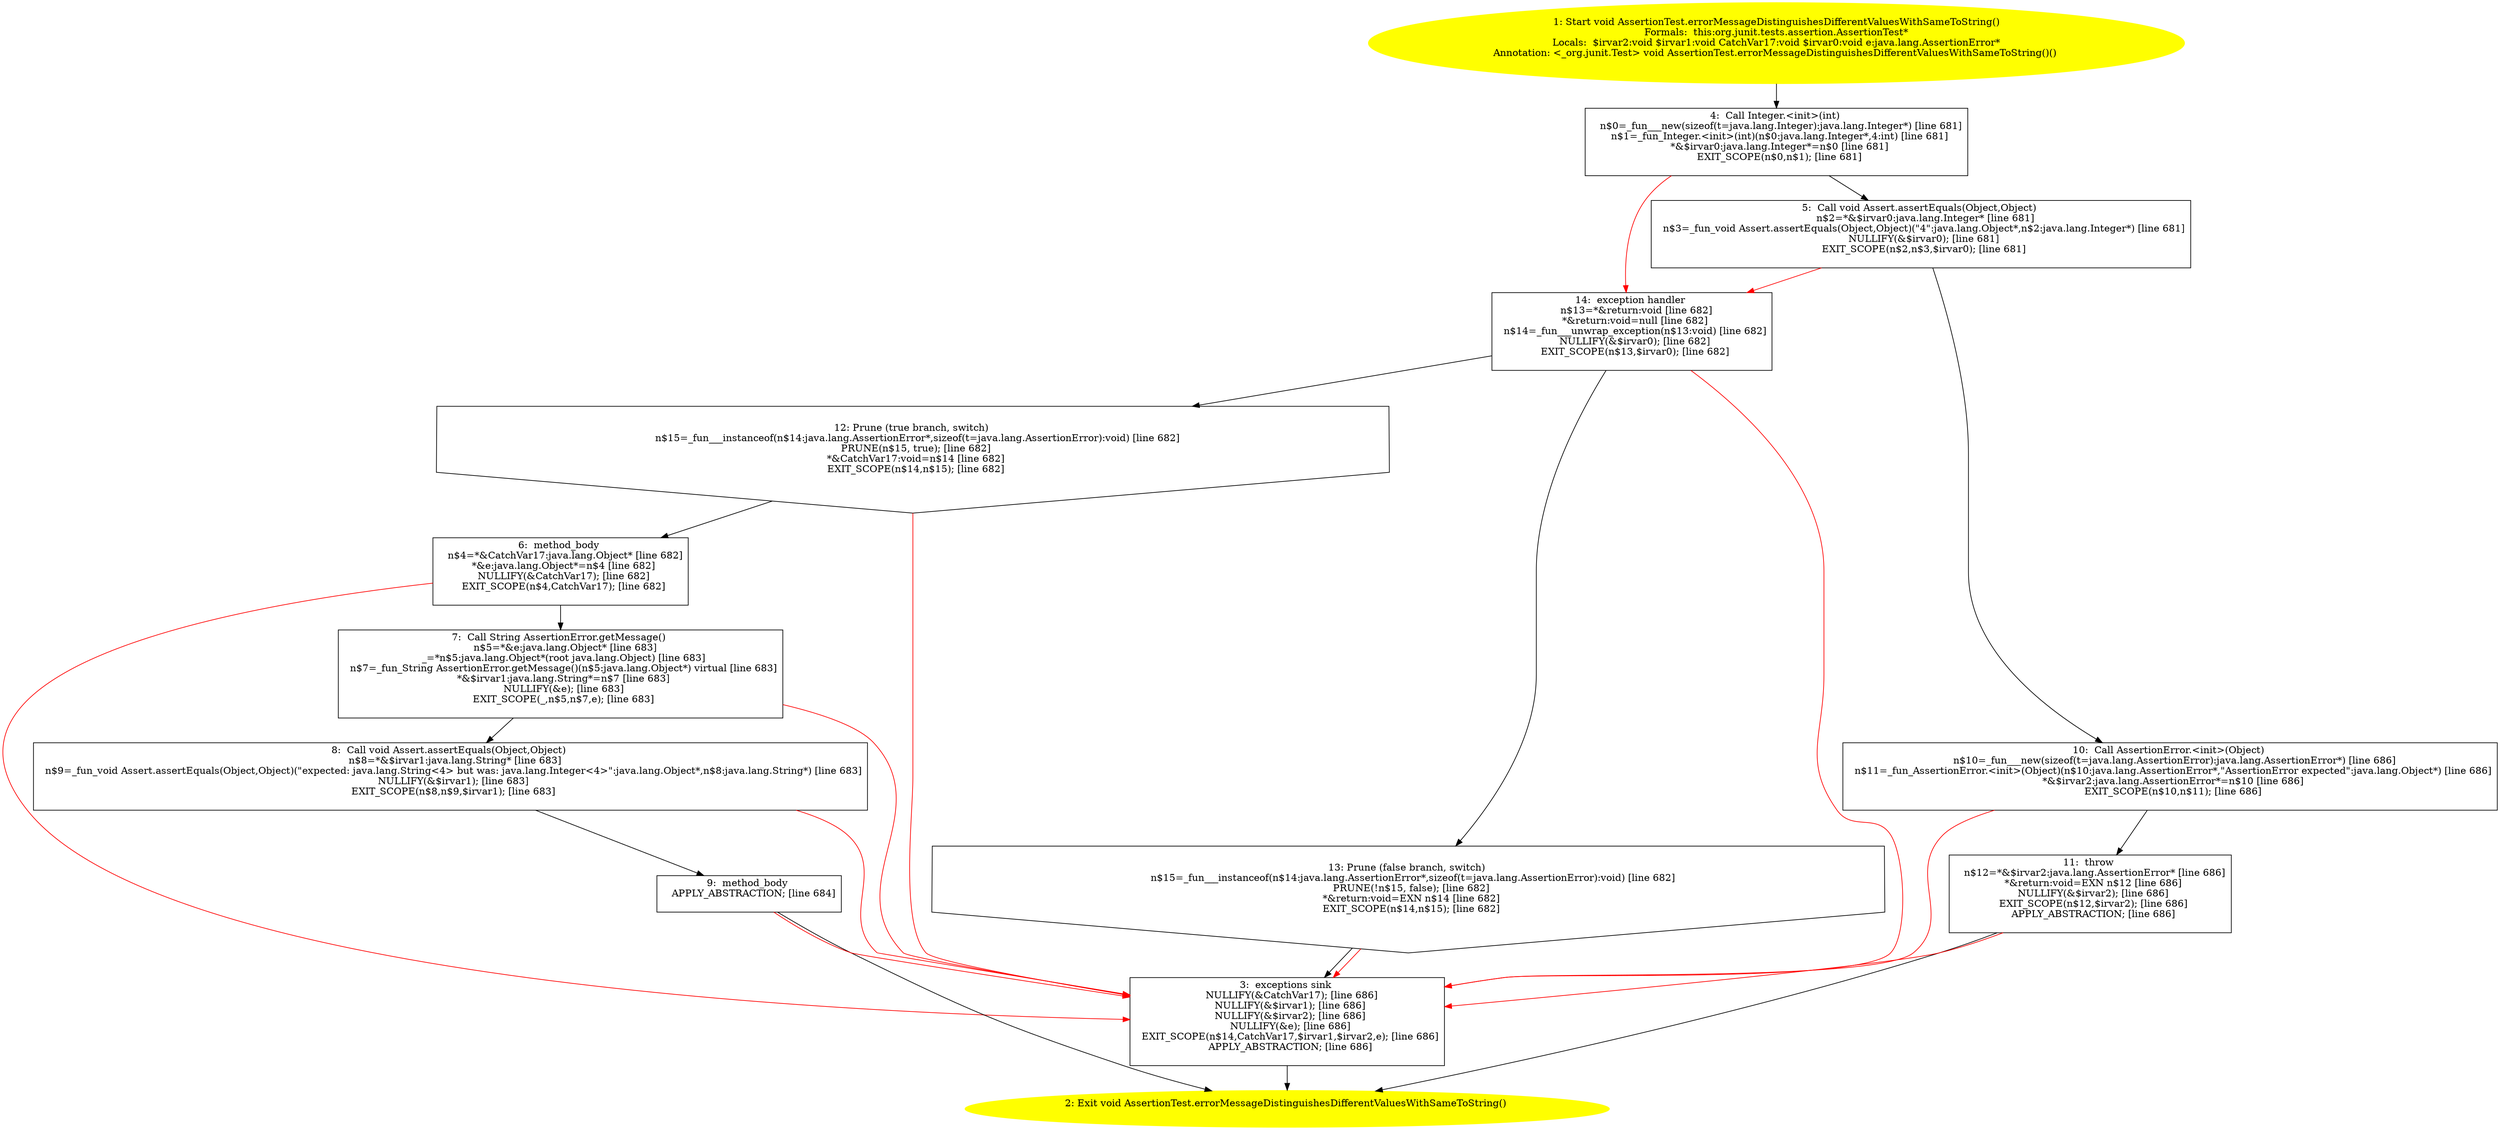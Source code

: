 /* @generated */
digraph cfg {
"org.junit.tests.assertion.AssertionTest.errorMessageDistinguishesDifferentValuesWithSameToString():v.4ba1c0fd3cd28b852d20385d64a08484_1" [label="1: Start void AssertionTest.errorMessageDistinguishesDifferentValuesWithSameToString()\nFormals:  this:org.junit.tests.assertion.AssertionTest*\nLocals:  $irvar2:void $irvar1:void CatchVar17:void $irvar0:void e:java.lang.AssertionError*\nAnnotation: <_org.junit.Test> void AssertionTest.errorMessageDistinguishesDifferentValuesWithSameToString()() \n  " color=yellow style=filled]
	

	 "org.junit.tests.assertion.AssertionTest.errorMessageDistinguishesDifferentValuesWithSameToString():v.4ba1c0fd3cd28b852d20385d64a08484_1" -> "org.junit.tests.assertion.AssertionTest.errorMessageDistinguishesDifferentValuesWithSameToString():v.4ba1c0fd3cd28b852d20385d64a08484_4" ;
"org.junit.tests.assertion.AssertionTest.errorMessageDistinguishesDifferentValuesWithSameToString():v.4ba1c0fd3cd28b852d20385d64a08484_2" [label="2: Exit void AssertionTest.errorMessageDistinguishesDifferentValuesWithSameToString() \n  " color=yellow style=filled]
	

"org.junit.tests.assertion.AssertionTest.errorMessageDistinguishesDifferentValuesWithSameToString():v.4ba1c0fd3cd28b852d20385d64a08484_3" [label="3:  exceptions sink \n   NULLIFY(&CatchVar17); [line 686]\n  NULLIFY(&$irvar1); [line 686]\n  NULLIFY(&$irvar2); [line 686]\n  NULLIFY(&e); [line 686]\n  EXIT_SCOPE(n$14,CatchVar17,$irvar1,$irvar2,e); [line 686]\n  APPLY_ABSTRACTION; [line 686]\n " shape="box"]
	

	 "org.junit.tests.assertion.AssertionTest.errorMessageDistinguishesDifferentValuesWithSameToString():v.4ba1c0fd3cd28b852d20385d64a08484_3" -> "org.junit.tests.assertion.AssertionTest.errorMessageDistinguishesDifferentValuesWithSameToString():v.4ba1c0fd3cd28b852d20385d64a08484_2" ;
"org.junit.tests.assertion.AssertionTest.errorMessageDistinguishesDifferentValuesWithSameToString():v.4ba1c0fd3cd28b852d20385d64a08484_4" [label="4:  Call Integer.<init>(int) \n   n$0=_fun___new(sizeof(t=java.lang.Integer):java.lang.Integer*) [line 681]\n  n$1=_fun_Integer.<init>(int)(n$0:java.lang.Integer*,4:int) [line 681]\n  *&$irvar0:java.lang.Integer*=n$0 [line 681]\n  EXIT_SCOPE(n$0,n$1); [line 681]\n " shape="box"]
	

	 "org.junit.tests.assertion.AssertionTest.errorMessageDistinguishesDifferentValuesWithSameToString():v.4ba1c0fd3cd28b852d20385d64a08484_4" -> "org.junit.tests.assertion.AssertionTest.errorMessageDistinguishesDifferentValuesWithSameToString():v.4ba1c0fd3cd28b852d20385d64a08484_5" ;
	 "org.junit.tests.assertion.AssertionTest.errorMessageDistinguishesDifferentValuesWithSameToString():v.4ba1c0fd3cd28b852d20385d64a08484_4" -> "org.junit.tests.assertion.AssertionTest.errorMessageDistinguishesDifferentValuesWithSameToString():v.4ba1c0fd3cd28b852d20385d64a08484_14" [color="red" ];
"org.junit.tests.assertion.AssertionTest.errorMessageDistinguishesDifferentValuesWithSameToString():v.4ba1c0fd3cd28b852d20385d64a08484_5" [label="5:  Call void Assert.assertEquals(Object,Object) \n   n$2=*&$irvar0:java.lang.Integer* [line 681]\n  n$3=_fun_void Assert.assertEquals(Object,Object)(\"4\":java.lang.Object*,n$2:java.lang.Integer*) [line 681]\n  NULLIFY(&$irvar0); [line 681]\n  EXIT_SCOPE(n$2,n$3,$irvar0); [line 681]\n " shape="box"]
	

	 "org.junit.tests.assertion.AssertionTest.errorMessageDistinguishesDifferentValuesWithSameToString():v.4ba1c0fd3cd28b852d20385d64a08484_5" -> "org.junit.tests.assertion.AssertionTest.errorMessageDistinguishesDifferentValuesWithSameToString():v.4ba1c0fd3cd28b852d20385d64a08484_10" ;
	 "org.junit.tests.assertion.AssertionTest.errorMessageDistinguishesDifferentValuesWithSameToString():v.4ba1c0fd3cd28b852d20385d64a08484_5" -> "org.junit.tests.assertion.AssertionTest.errorMessageDistinguishesDifferentValuesWithSameToString():v.4ba1c0fd3cd28b852d20385d64a08484_14" [color="red" ];
"org.junit.tests.assertion.AssertionTest.errorMessageDistinguishesDifferentValuesWithSameToString():v.4ba1c0fd3cd28b852d20385d64a08484_6" [label="6:  method_body \n   n$4=*&CatchVar17:java.lang.Object* [line 682]\n  *&e:java.lang.Object*=n$4 [line 682]\n  NULLIFY(&CatchVar17); [line 682]\n  EXIT_SCOPE(n$4,CatchVar17); [line 682]\n " shape="box"]
	

	 "org.junit.tests.assertion.AssertionTest.errorMessageDistinguishesDifferentValuesWithSameToString():v.4ba1c0fd3cd28b852d20385d64a08484_6" -> "org.junit.tests.assertion.AssertionTest.errorMessageDistinguishesDifferentValuesWithSameToString():v.4ba1c0fd3cd28b852d20385d64a08484_7" ;
	 "org.junit.tests.assertion.AssertionTest.errorMessageDistinguishesDifferentValuesWithSameToString():v.4ba1c0fd3cd28b852d20385d64a08484_6" -> "org.junit.tests.assertion.AssertionTest.errorMessageDistinguishesDifferentValuesWithSameToString():v.4ba1c0fd3cd28b852d20385d64a08484_3" [color="red" ];
"org.junit.tests.assertion.AssertionTest.errorMessageDistinguishesDifferentValuesWithSameToString():v.4ba1c0fd3cd28b852d20385d64a08484_7" [label="7:  Call String AssertionError.getMessage() \n   n$5=*&e:java.lang.Object* [line 683]\n  _=*n$5:java.lang.Object*(root java.lang.Object) [line 683]\n  n$7=_fun_String AssertionError.getMessage()(n$5:java.lang.Object*) virtual [line 683]\n  *&$irvar1:java.lang.String*=n$7 [line 683]\n  NULLIFY(&e); [line 683]\n  EXIT_SCOPE(_,n$5,n$7,e); [line 683]\n " shape="box"]
	

	 "org.junit.tests.assertion.AssertionTest.errorMessageDistinguishesDifferentValuesWithSameToString():v.4ba1c0fd3cd28b852d20385d64a08484_7" -> "org.junit.tests.assertion.AssertionTest.errorMessageDistinguishesDifferentValuesWithSameToString():v.4ba1c0fd3cd28b852d20385d64a08484_8" ;
	 "org.junit.tests.assertion.AssertionTest.errorMessageDistinguishesDifferentValuesWithSameToString():v.4ba1c0fd3cd28b852d20385d64a08484_7" -> "org.junit.tests.assertion.AssertionTest.errorMessageDistinguishesDifferentValuesWithSameToString():v.4ba1c0fd3cd28b852d20385d64a08484_3" [color="red" ];
"org.junit.tests.assertion.AssertionTest.errorMessageDistinguishesDifferentValuesWithSameToString():v.4ba1c0fd3cd28b852d20385d64a08484_8" [label="8:  Call void Assert.assertEquals(Object,Object) \n   n$8=*&$irvar1:java.lang.String* [line 683]\n  n$9=_fun_void Assert.assertEquals(Object,Object)(\"expected: java.lang.String<4> but was: java.lang.Integer<4>\":java.lang.Object*,n$8:java.lang.String*) [line 683]\n  NULLIFY(&$irvar1); [line 683]\n  EXIT_SCOPE(n$8,n$9,$irvar1); [line 683]\n " shape="box"]
	

	 "org.junit.tests.assertion.AssertionTest.errorMessageDistinguishesDifferentValuesWithSameToString():v.4ba1c0fd3cd28b852d20385d64a08484_8" -> "org.junit.tests.assertion.AssertionTest.errorMessageDistinguishesDifferentValuesWithSameToString():v.4ba1c0fd3cd28b852d20385d64a08484_9" ;
	 "org.junit.tests.assertion.AssertionTest.errorMessageDistinguishesDifferentValuesWithSameToString():v.4ba1c0fd3cd28b852d20385d64a08484_8" -> "org.junit.tests.assertion.AssertionTest.errorMessageDistinguishesDifferentValuesWithSameToString():v.4ba1c0fd3cd28b852d20385d64a08484_3" [color="red" ];
"org.junit.tests.assertion.AssertionTest.errorMessageDistinguishesDifferentValuesWithSameToString():v.4ba1c0fd3cd28b852d20385d64a08484_9" [label="9:  method_body \n   APPLY_ABSTRACTION; [line 684]\n " shape="box"]
	

	 "org.junit.tests.assertion.AssertionTest.errorMessageDistinguishesDifferentValuesWithSameToString():v.4ba1c0fd3cd28b852d20385d64a08484_9" -> "org.junit.tests.assertion.AssertionTest.errorMessageDistinguishesDifferentValuesWithSameToString():v.4ba1c0fd3cd28b852d20385d64a08484_2" ;
	 "org.junit.tests.assertion.AssertionTest.errorMessageDistinguishesDifferentValuesWithSameToString():v.4ba1c0fd3cd28b852d20385d64a08484_9" -> "org.junit.tests.assertion.AssertionTest.errorMessageDistinguishesDifferentValuesWithSameToString():v.4ba1c0fd3cd28b852d20385d64a08484_3" [color="red" ];
"org.junit.tests.assertion.AssertionTest.errorMessageDistinguishesDifferentValuesWithSameToString():v.4ba1c0fd3cd28b852d20385d64a08484_10" [label="10:  Call AssertionError.<init>(Object) \n   n$10=_fun___new(sizeof(t=java.lang.AssertionError):java.lang.AssertionError*) [line 686]\n  n$11=_fun_AssertionError.<init>(Object)(n$10:java.lang.AssertionError*,\"AssertionError expected\":java.lang.Object*) [line 686]\n  *&$irvar2:java.lang.AssertionError*=n$10 [line 686]\n  EXIT_SCOPE(n$10,n$11); [line 686]\n " shape="box"]
	

	 "org.junit.tests.assertion.AssertionTest.errorMessageDistinguishesDifferentValuesWithSameToString():v.4ba1c0fd3cd28b852d20385d64a08484_10" -> "org.junit.tests.assertion.AssertionTest.errorMessageDistinguishesDifferentValuesWithSameToString():v.4ba1c0fd3cd28b852d20385d64a08484_11" ;
	 "org.junit.tests.assertion.AssertionTest.errorMessageDistinguishesDifferentValuesWithSameToString():v.4ba1c0fd3cd28b852d20385d64a08484_10" -> "org.junit.tests.assertion.AssertionTest.errorMessageDistinguishesDifferentValuesWithSameToString():v.4ba1c0fd3cd28b852d20385d64a08484_3" [color="red" ];
"org.junit.tests.assertion.AssertionTest.errorMessageDistinguishesDifferentValuesWithSameToString():v.4ba1c0fd3cd28b852d20385d64a08484_11" [label="11:  throw \n   n$12=*&$irvar2:java.lang.AssertionError* [line 686]\n  *&return:void=EXN n$12 [line 686]\n  NULLIFY(&$irvar2); [line 686]\n  EXIT_SCOPE(n$12,$irvar2); [line 686]\n  APPLY_ABSTRACTION; [line 686]\n " shape="box"]
	

	 "org.junit.tests.assertion.AssertionTest.errorMessageDistinguishesDifferentValuesWithSameToString():v.4ba1c0fd3cd28b852d20385d64a08484_11" -> "org.junit.tests.assertion.AssertionTest.errorMessageDistinguishesDifferentValuesWithSameToString():v.4ba1c0fd3cd28b852d20385d64a08484_2" ;
	 "org.junit.tests.assertion.AssertionTest.errorMessageDistinguishesDifferentValuesWithSameToString():v.4ba1c0fd3cd28b852d20385d64a08484_11" -> "org.junit.tests.assertion.AssertionTest.errorMessageDistinguishesDifferentValuesWithSameToString():v.4ba1c0fd3cd28b852d20385d64a08484_3" [color="red" ];
"org.junit.tests.assertion.AssertionTest.errorMessageDistinguishesDifferentValuesWithSameToString():v.4ba1c0fd3cd28b852d20385d64a08484_12" [label="12: Prune (true branch, switch) \n   n$15=_fun___instanceof(n$14:java.lang.AssertionError*,sizeof(t=java.lang.AssertionError):void) [line 682]\n  PRUNE(n$15, true); [line 682]\n  *&CatchVar17:void=n$14 [line 682]\n  EXIT_SCOPE(n$14,n$15); [line 682]\n " shape="invhouse"]
	

	 "org.junit.tests.assertion.AssertionTest.errorMessageDistinguishesDifferentValuesWithSameToString():v.4ba1c0fd3cd28b852d20385d64a08484_12" -> "org.junit.tests.assertion.AssertionTest.errorMessageDistinguishesDifferentValuesWithSameToString():v.4ba1c0fd3cd28b852d20385d64a08484_6" ;
	 "org.junit.tests.assertion.AssertionTest.errorMessageDistinguishesDifferentValuesWithSameToString():v.4ba1c0fd3cd28b852d20385d64a08484_12" -> "org.junit.tests.assertion.AssertionTest.errorMessageDistinguishesDifferentValuesWithSameToString():v.4ba1c0fd3cd28b852d20385d64a08484_3" [color="red" ];
"org.junit.tests.assertion.AssertionTest.errorMessageDistinguishesDifferentValuesWithSameToString():v.4ba1c0fd3cd28b852d20385d64a08484_13" [label="13: Prune (false branch, switch) \n   n$15=_fun___instanceof(n$14:java.lang.AssertionError*,sizeof(t=java.lang.AssertionError):void) [line 682]\n  PRUNE(!n$15, false); [line 682]\n  *&return:void=EXN n$14 [line 682]\n  EXIT_SCOPE(n$14,n$15); [line 682]\n " shape="invhouse"]
	

	 "org.junit.tests.assertion.AssertionTest.errorMessageDistinguishesDifferentValuesWithSameToString():v.4ba1c0fd3cd28b852d20385d64a08484_13" -> "org.junit.tests.assertion.AssertionTest.errorMessageDistinguishesDifferentValuesWithSameToString():v.4ba1c0fd3cd28b852d20385d64a08484_3" ;
	 "org.junit.tests.assertion.AssertionTest.errorMessageDistinguishesDifferentValuesWithSameToString():v.4ba1c0fd3cd28b852d20385d64a08484_13" -> "org.junit.tests.assertion.AssertionTest.errorMessageDistinguishesDifferentValuesWithSameToString():v.4ba1c0fd3cd28b852d20385d64a08484_3" [color="red" ];
"org.junit.tests.assertion.AssertionTest.errorMessageDistinguishesDifferentValuesWithSameToString():v.4ba1c0fd3cd28b852d20385d64a08484_14" [label="14:  exception handler \n   n$13=*&return:void [line 682]\n  *&return:void=null [line 682]\n  n$14=_fun___unwrap_exception(n$13:void) [line 682]\n  NULLIFY(&$irvar0); [line 682]\n  EXIT_SCOPE(n$13,$irvar0); [line 682]\n " shape="box"]
	

	 "org.junit.tests.assertion.AssertionTest.errorMessageDistinguishesDifferentValuesWithSameToString():v.4ba1c0fd3cd28b852d20385d64a08484_14" -> "org.junit.tests.assertion.AssertionTest.errorMessageDistinguishesDifferentValuesWithSameToString():v.4ba1c0fd3cd28b852d20385d64a08484_12" ;
	 "org.junit.tests.assertion.AssertionTest.errorMessageDistinguishesDifferentValuesWithSameToString():v.4ba1c0fd3cd28b852d20385d64a08484_14" -> "org.junit.tests.assertion.AssertionTest.errorMessageDistinguishesDifferentValuesWithSameToString():v.4ba1c0fd3cd28b852d20385d64a08484_13" ;
	 "org.junit.tests.assertion.AssertionTest.errorMessageDistinguishesDifferentValuesWithSameToString():v.4ba1c0fd3cd28b852d20385d64a08484_14" -> "org.junit.tests.assertion.AssertionTest.errorMessageDistinguishesDifferentValuesWithSameToString():v.4ba1c0fd3cd28b852d20385d64a08484_3" [color="red" ];
}
